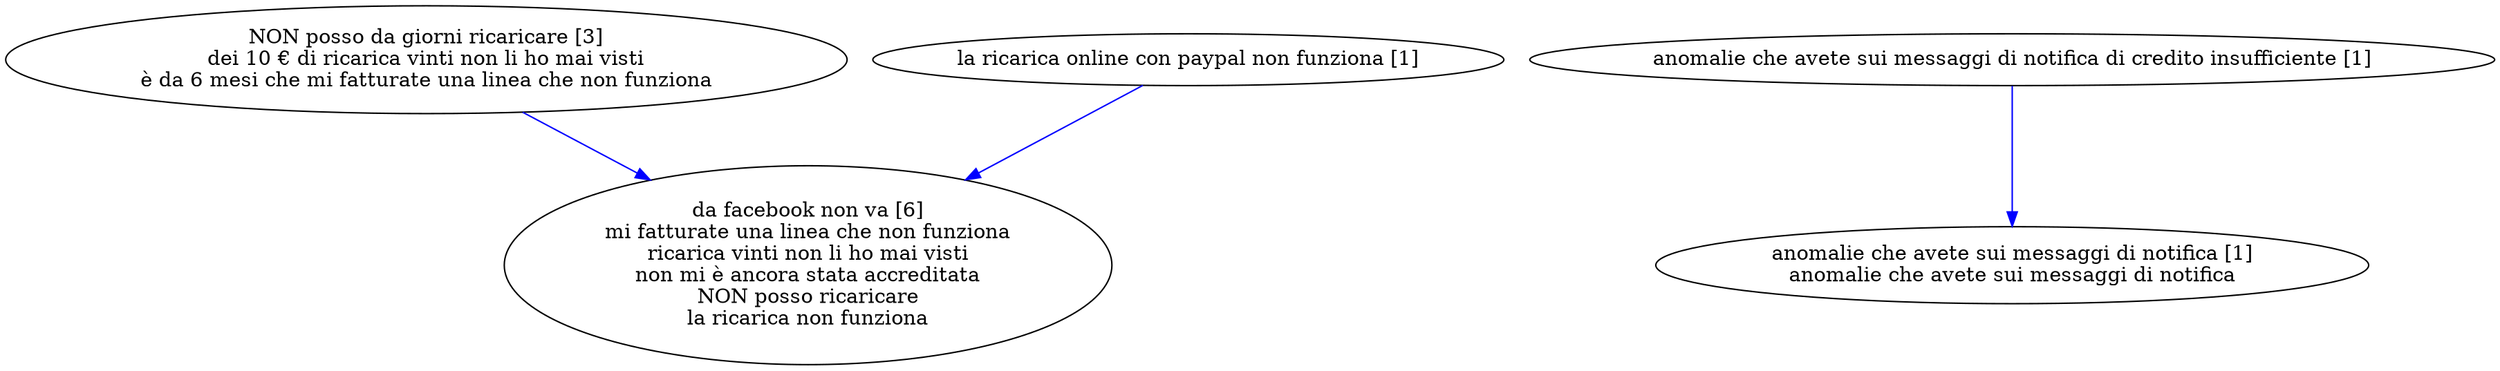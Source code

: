 digraph collapsedGraph {
"da facebook non va [6]\nmi fatturate una linea che non funziona\nricarica vinti non li ho mai visti\nnon mi è ancora stata accreditata\nNON posso ricaricare\nla ricarica non funziona""NON posso da giorni ricaricare [3]\ndei 10 € di ricarica vinti non li ho mai visti\nè da 6 mesi che mi fatturate una linea che non funziona""anomalie che avete sui messaggi di notifica [1]\nanomalie che avete sui messaggi di notifica""anomalie che avete sui messaggi di notifica di credito insufficiente [1]""la ricarica online con paypal non funziona [1]""la ricarica online con paypal non funziona [1]" -> "da facebook non va [6]\nmi fatturate una linea che non funziona\nricarica vinti non li ho mai visti\nnon mi è ancora stata accreditata\nNON posso ricaricare\nla ricarica non funziona" [color=blue]
"NON posso da giorni ricaricare [3]\ndei 10 € di ricarica vinti non li ho mai visti\nè da 6 mesi che mi fatturate una linea che non funziona" -> "da facebook non va [6]\nmi fatturate una linea che non funziona\nricarica vinti non li ho mai visti\nnon mi è ancora stata accreditata\nNON posso ricaricare\nla ricarica non funziona" [color=blue]
"anomalie che avete sui messaggi di notifica di credito insufficiente [1]" -> "anomalie che avete sui messaggi di notifica [1]\nanomalie che avete sui messaggi di notifica" [color=blue]
}